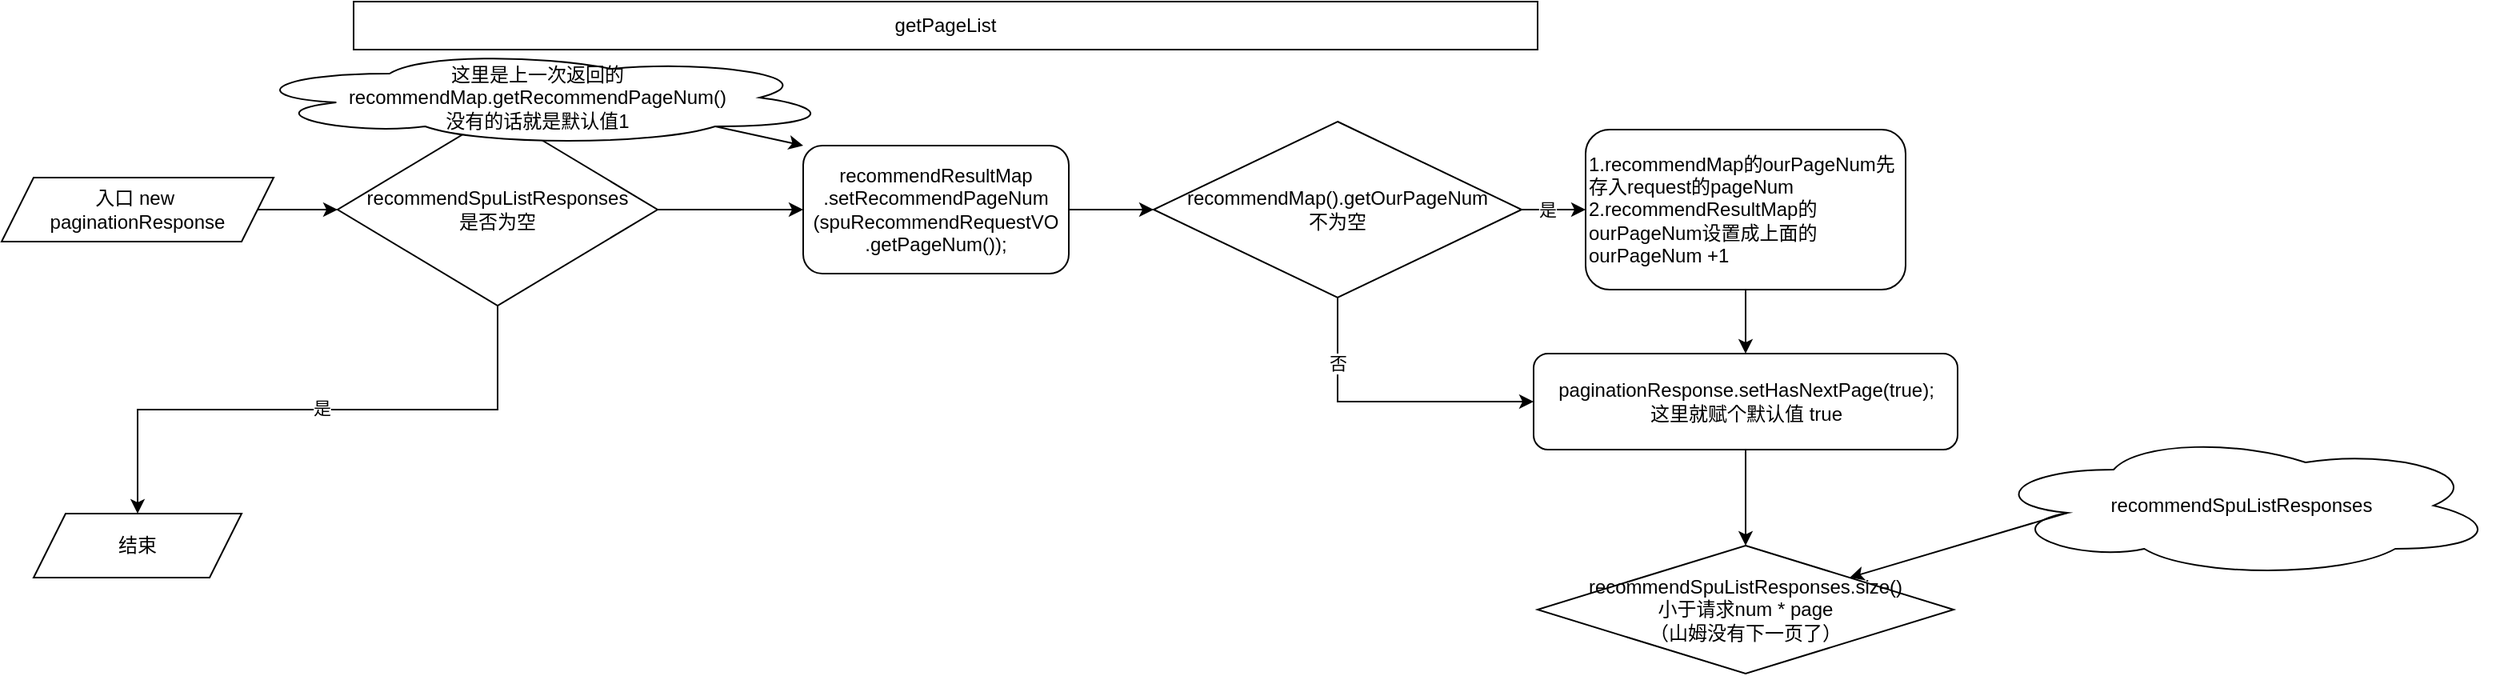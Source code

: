 <mxfile version="20.8.13" type="github">
  <diagram name="第 1 页" id="52t3P1yrXDJVjfL1W7q6">
    <mxGraphModel dx="2069" dy="742" grid="1" gridSize="10" guides="1" tooltips="1" connect="1" arrows="1" fold="1" page="1" pageScale="1" pageWidth="827" pageHeight="1169" math="0" shadow="0">
      <root>
        <mxCell id="0" />
        <mxCell id="1" parent="0" />
        <mxCell id="MqWYr26gOcOxtjKLu0Fl-2" value="getPageList" style="rounded=0;whiteSpace=wrap;html=1;" vertex="1" parent="1">
          <mxGeometry x="50" y="40" width="740" height="30" as="geometry" />
        </mxCell>
        <mxCell id="MqWYr26gOcOxtjKLu0Fl-8" style="edgeStyle=orthogonalEdgeStyle;rounded=0;orthogonalLoop=1;jettySize=auto;html=1;exitX=1;exitY=0.5;exitDx=0;exitDy=0;entryX=0;entryY=0.5;entryDx=0;entryDy=0;" edge="1" parent="1" source="MqWYr26gOcOxtjKLu0Fl-3" target="MqWYr26gOcOxtjKLu0Fl-6">
          <mxGeometry relative="1" as="geometry" />
        </mxCell>
        <mxCell id="MqWYr26gOcOxtjKLu0Fl-3" value="入口 new&amp;nbsp;&lt;br&gt;paginationResponse" style="shape=parallelogram;perimeter=parallelogramPerimeter;whiteSpace=wrap;html=1;fixedSize=1;" vertex="1" parent="1">
          <mxGeometry x="-170" y="150" width="170" height="40" as="geometry" />
        </mxCell>
        <mxCell id="MqWYr26gOcOxtjKLu0Fl-5" value="结束" style="shape=parallelogram;perimeter=parallelogramPerimeter;whiteSpace=wrap;html=1;fixedSize=1;" vertex="1" parent="1">
          <mxGeometry x="-150" y="360" width="130" height="40" as="geometry" />
        </mxCell>
        <mxCell id="MqWYr26gOcOxtjKLu0Fl-9" style="edgeStyle=orthogonalEdgeStyle;rounded=0;orthogonalLoop=1;jettySize=auto;html=1;exitX=0.5;exitY=1;exitDx=0;exitDy=0;entryX=0.5;entryY=0;entryDx=0;entryDy=0;" edge="1" parent="1" source="MqWYr26gOcOxtjKLu0Fl-6" target="MqWYr26gOcOxtjKLu0Fl-5">
          <mxGeometry relative="1" as="geometry" />
        </mxCell>
        <mxCell id="MqWYr26gOcOxtjKLu0Fl-10" value="是" style="edgeLabel;html=1;align=center;verticalAlign=middle;resizable=0;points=[];" vertex="1" connectable="0" parent="MqWYr26gOcOxtjKLu0Fl-9">
          <mxGeometry x="-0.082" y="5" relative="1" as="geometry">
            <mxPoint x="-12" y="-6" as="offset" />
          </mxGeometry>
        </mxCell>
        <mxCell id="MqWYr26gOcOxtjKLu0Fl-12" style="edgeStyle=orthogonalEdgeStyle;rounded=0;orthogonalLoop=1;jettySize=auto;html=1;exitX=1;exitY=0.5;exitDx=0;exitDy=0;" edge="1" parent="1" source="MqWYr26gOcOxtjKLu0Fl-6" target="MqWYr26gOcOxtjKLu0Fl-11">
          <mxGeometry relative="1" as="geometry" />
        </mxCell>
        <mxCell id="MqWYr26gOcOxtjKLu0Fl-6" value="recommendSpuListResponses&lt;br&gt;是否为空" style="rhombus;whiteSpace=wrap;html=1;" vertex="1" parent="1">
          <mxGeometry x="40" y="110" width="200" height="120" as="geometry" />
        </mxCell>
        <mxCell id="MqWYr26gOcOxtjKLu0Fl-16" style="edgeStyle=orthogonalEdgeStyle;rounded=0;orthogonalLoop=1;jettySize=auto;html=1;exitX=1;exitY=0.5;exitDx=0;exitDy=0;entryX=0;entryY=0.5;entryDx=0;entryDy=0;" edge="1" parent="1" source="MqWYr26gOcOxtjKLu0Fl-11" target="MqWYr26gOcOxtjKLu0Fl-15">
          <mxGeometry relative="1" as="geometry" />
        </mxCell>
        <mxCell id="MqWYr26gOcOxtjKLu0Fl-11" value="recommendResultMap&lt;br&gt;.setRecommendPageNum&lt;br&gt;(spuRecommendRequestVO&lt;br&gt;.getPageNum());" style="rounded=1;whiteSpace=wrap;html=1;" vertex="1" parent="1">
          <mxGeometry x="331" y="130" width="166" height="80" as="geometry" />
        </mxCell>
        <mxCell id="MqWYr26gOcOxtjKLu0Fl-13" value="这里是上一次返回的&lt;br&gt;recommendMap.getRecommendPageNum()&lt;br&gt;没有的话就是默认值1" style="ellipse;shape=cloud;whiteSpace=wrap;html=1;" vertex="1" parent="1">
          <mxGeometry x="-20" y="70" width="370" height="60" as="geometry" />
        </mxCell>
        <mxCell id="MqWYr26gOcOxtjKLu0Fl-14" value="" style="endArrow=classic;html=1;rounded=0;exitX=0.8;exitY=0.8;exitDx=0;exitDy=0;exitPerimeter=0;entryX=0;entryY=0;entryDx=0;entryDy=0;" edge="1" parent="1" source="MqWYr26gOcOxtjKLu0Fl-13" target="MqWYr26gOcOxtjKLu0Fl-11">
          <mxGeometry width="50" height="50" relative="1" as="geometry">
            <mxPoint x="390" y="360" as="sourcePoint" />
            <mxPoint x="440" y="310" as="targetPoint" />
          </mxGeometry>
        </mxCell>
        <mxCell id="MqWYr26gOcOxtjKLu0Fl-18" style="edgeStyle=orthogonalEdgeStyle;rounded=0;orthogonalLoop=1;jettySize=auto;html=1;exitX=1;exitY=0.5;exitDx=0;exitDy=0;entryX=0;entryY=0.5;entryDx=0;entryDy=0;" edge="1" parent="1" source="MqWYr26gOcOxtjKLu0Fl-15" target="MqWYr26gOcOxtjKLu0Fl-17">
          <mxGeometry relative="1" as="geometry" />
        </mxCell>
        <mxCell id="MqWYr26gOcOxtjKLu0Fl-26" value="是" style="edgeLabel;html=1;align=center;verticalAlign=middle;resizable=0;points=[];" vertex="1" connectable="0" parent="MqWYr26gOcOxtjKLu0Fl-18">
          <mxGeometry x="-0.2" relative="1" as="geometry">
            <mxPoint as="offset" />
          </mxGeometry>
        </mxCell>
        <mxCell id="MqWYr26gOcOxtjKLu0Fl-20" style="edgeStyle=orthogonalEdgeStyle;rounded=0;orthogonalLoop=1;jettySize=auto;html=1;exitX=0.5;exitY=1;exitDx=0;exitDy=0;entryX=0;entryY=0.5;entryDx=0;entryDy=0;" edge="1" parent="1" source="MqWYr26gOcOxtjKLu0Fl-15" target="MqWYr26gOcOxtjKLu0Fl-19">
          <mxGeometry relative="1" as="geometry" />
        </mxCell>
        <mxCell id="MqWYr26gOcOxtjKLu0Fl-25" value="否" style="edgeLabel;html=1;align=center;verticalAlign=middle;resizable=0;points=[];" vertex="1" connectable="0" parent="MqWYr26gOcOxtjKLu0Fl-20">
          <mxGeometry x="-0.563" y="-1" relative="1" as="geometry">
            <mxPoint x="1" as="offset" />
          </mxGeometry>
        </mxCell>
        <mxCell id="MqWYr26gOcOxtjKLu0Fl-15" value="recommendMap().getOurPageNum&lt;br&gt;不为空" style="rhombus;whiteSpace=wrap;html=1;" vertex="1" parent="1">
          <mxGeometry x="550" y="115" width="230" height="110" as="geometry" />
        </mxCell>
        <mxCell id="MqWYr26gOcOxtjKLu0Fl-21" style="edgeStyle=orthogonalEdgeStyle;rounded=0;orthogonalLoop=1;jettySize=auto;html=1;exitX=0.5;exitY=1;exitDx=0;exitDy=0;entryX=0.5;entryY=0;entryDx=0;entryDy=0;" edge="1" parent="1" source="MqWYr26gOcOxtjKLu0Fl-17" target="MqWYr26gOcOxtjKLu0Fl-19">
          <mxGeometry relative="1" as="geometry" />
        </mxCell>
        <mxCell id="MqWYr26gOcOxtjKLu0Fl-17" value="1.recommendMap的ourPageNum先存入request的pageNum&lt;br&gt;2.recommendResultMap的ourPageNum设置成上面的ourPageNum +1" style="rounded=1;whiteSpace=wrap;html=1;align=left;" vertex="1" parent="1">
          <mxGeometry x="820" y="120" width="200" height="100" as="geometry" />
        </mxCell>
        <mxCell id="MqWYr26gOcOxtjKLu0Fl-24" style="edgeStyle=orthogonalEdgeStyle;rounded=0;orthogonalLoop=1;jettySize=auto;html=1;exitX=0.5;exitY=1;exitDx=0;exitDy=0;entryX=0.5;entryY=0;entryDx=0;entryDy=0;" edge="1" parent="1" source="MqWYr26gOcOxtjKLu0Fl-19" target="MqWYr26gOcOxtjKLu0Fl-23">
          <mxGeometry relative="1" as="geometry" />
        </mxCell>
        <mxCell id="MqWYr26gOcOxtjKLu0Fl-19" value="paginationResponse.setHasNextPage(true);&lt;br&gt;这里就赋个默认值 true" style="rounded=1;whiteSpace=wrap;html=1;" vertex="1" parent="1">
          <mxGeometry x="787.5" y="260" width="265" height="60" as="geometry" />
        </mxCell>
        <mxCell id="MqWYr26gOcOxtjKLu0Fl-23" value="recommendSpuListResponses.size() &lt;br&gt;小于请求num * page&lt;br&gt;（山姆没有下一页了）" style="rhombus;whiteSpace=wrap;html=1;" vertex="1" parent="1">
          <mxGeometry x="790" y="380" width="260" height="80" as="geometry" />
        </mxCell>
        <mxCell id="MqWYr26gOcOxtjKLu0Fl-27" value="recommendSpuListResponses" style="ellipse;shape=cloud;whiteSpace=wrap;html=1;" vertex="1" parent="1">
          <mxGeometry x="1070" y="310" width="320" height="90" as="geometry" />
        </mxCell>
        <mxCell id="MqWYr26gOcOxtjKLu0Fl-28" value="" style="endArrow=classic;html=1;rounded=0;exitX=0.16;exitY=0.55;exitDx=0;exitDy=0;exitPerimeter=0;entryX=1;entryY=0;entryDx=0;entryDy=0;" edge="1" parent="1" source="MqWYr26gOcOxtjKLu0Fl-27" target="MqWYr26gOcOxtjKLu0Fl-23">
          <mxGeometry width="50" height="50" relative="1" as="geometry">
            <mxPoint x="600" y="440" as="sourcePoint" />
            <mxPoint x="650" y="390" as="targetPoint" />
          </mxGeometry>
        </mxCell>
      </root>
    </mxGraphModel>
  </diagram>
</mxfile>
